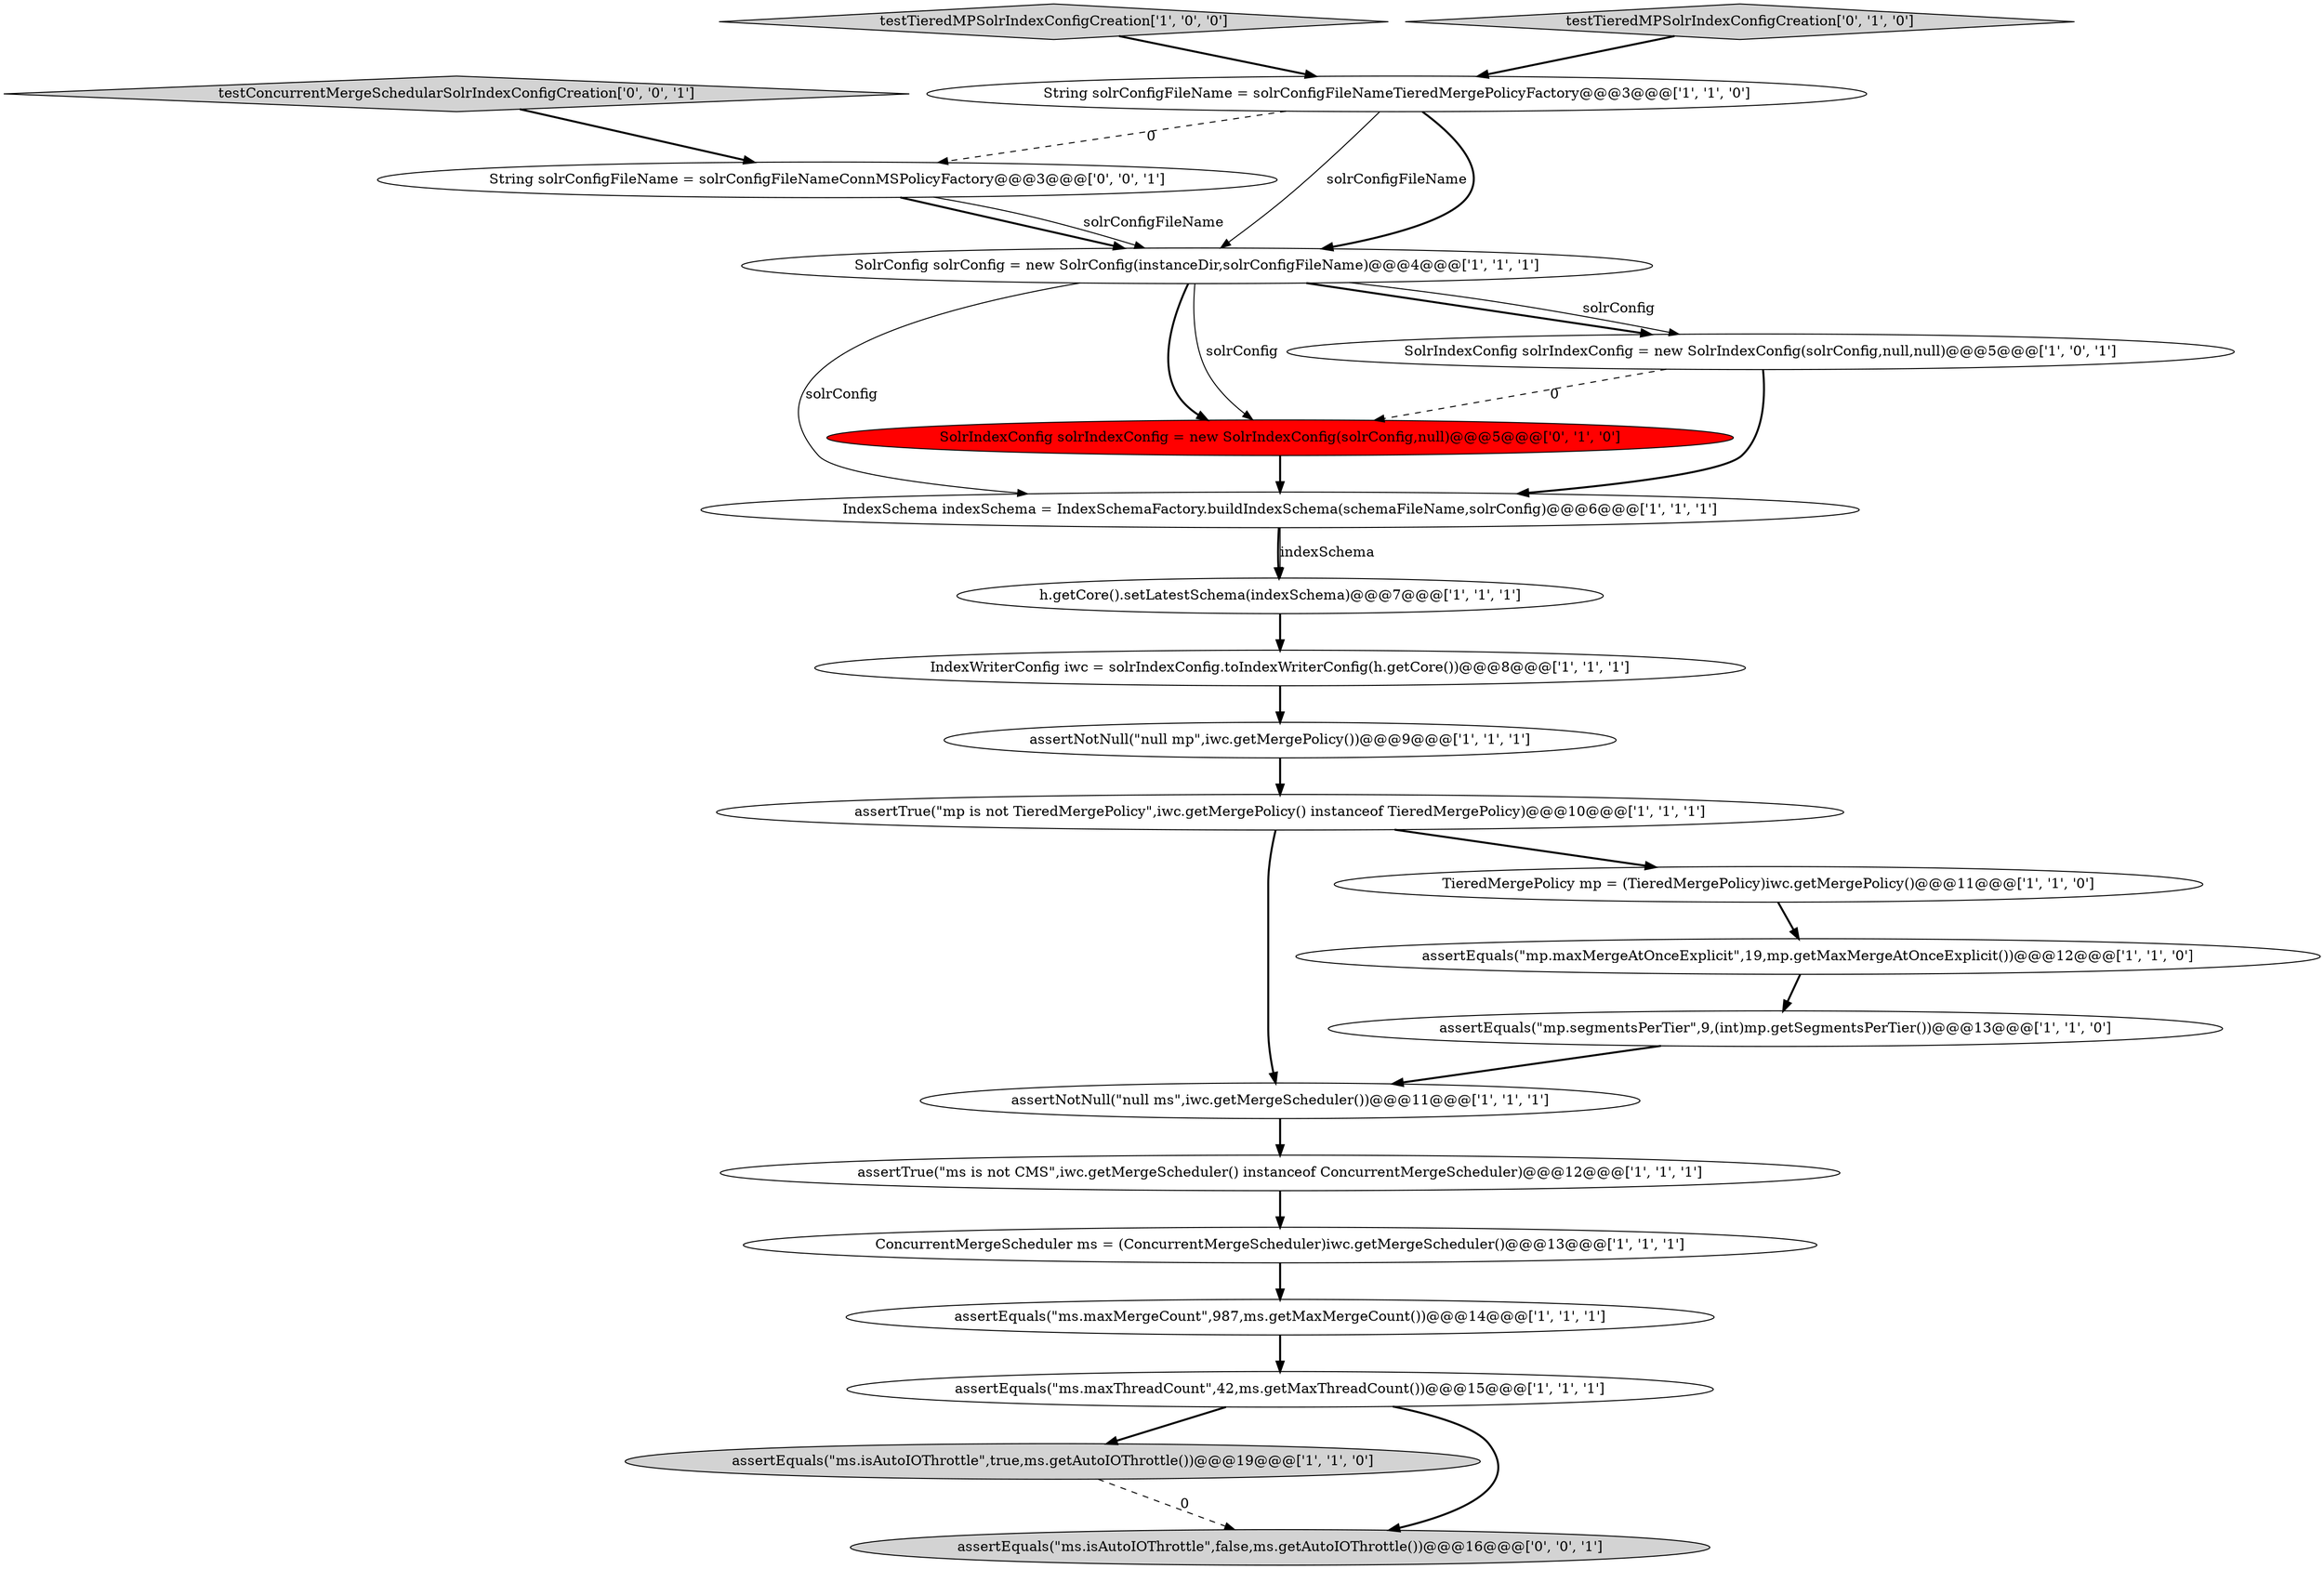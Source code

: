 digraph {
2 [style = filled, label = "assertNotNull(\"null ms\",iwc.getMergeScheduler())@@@11@@@['1', '1', '1']", fillcolor = white, shape = ellipse image = "AAA0AAABBB1BBB"];
11 [style = filled, label = "h.getCore().setLatestSchema(indexSchema)@@@7@@@['1', '1', '1']", fillcolor = white, shape = ellipse image = "AAA0AAABBB1BBB"];
9 [style = filled, label = "ConcurrentMergeScheduler ms = (ConcurrentMergeScheduler)iwc.getMergeScheduler()@@@13@@@['1', '1', '1']", fillcolor = white, shape = ellipse image = "AAA0AAABBB1BBB"];
22 [style = filled, label = "String solrConfigFileName = solrConfigFileNameConnMSPolicyFactory@@@3@@@['0', '0', '1']", fillcolor = white, shape = ellipse image = "AAA0AAABBB3BBB"];
16 [style = filled, label = "assertEquals(\"ms.maxThreadCount\",42,ms.getMaxThreadCount())@@@15@@@['1', '1', '1']", fillcolor = white, shape = ellipse image = "AAA0AAABBB1BBB"];
4 [style = filled, label = "testTieredMPSolrIndexConfigCreation['1', '0', '0']", fillcolor = lightgray, shape = diamond image = "AAA0AAABBB1BBB"];
7 [style = filled, label = "assertEquals(\"ms.maxMergeCount\",987,ms.getMaxMergeCount())@@@14@@@['1', '1', '1']", fillcolor = white, shape = ellipse image = "AAA0AAABBB1BBB"];
13 [style = filled, label = "IndexSchema indexSchema = IndexSchemaFactory.buildIndexSchema(schemaFileName,solrConfig)@@@6@@@['1', '1', '1']", fillcolor = white, shape = ellipse image = "AAA0AAABBB1BBB"];
12 [style = filled, label = "assertEquals(\"mp.segmentsPerTier\",9,(int)mp.getSegmentsPerTier())@@@13@@@['1', '1', '0']", fillcolor = white, shape = ellipse image = "AAA0AAABBB1BBB"];
19 [style = filled, label = "SolrIndexConfig solrIndexConfig = new SolrIndexConfig(solrConfig,null)@@@5@@@['0', '1', '0']", fillcolor = red, shape = ellipse image = "AAA1AAABBB2BBB"];
6 [style = filled, label = "IndexWriterConfig iwc = solrIndexConfig.toIndexWriterConfig(h.getCore())@@@8@@@['1', '1', '1']", fillcolor = white, shape = ellipse image = "AAA0AAABBB1BBB"];
15 [style = filled, label = "assertEquals(\"mp.maxMergeAtOnceExplicit\",19,mp.getMaxMergeAtOnceExplicit())@@@12@@@['1', '1', '0']", fillcolor = white, shape = ellipse image = "AAA0AAABBB1BBB"];
17 [style = filled, label = "assertEquals(\"ms.isAutoIOThrottle\",true,ms.getAutoIOThrottle())@@@19@@@['1', '1', '0']", fillcolor = lightgray, shape = ellipse image = "AAA0AAABBB1BBB"];
14 [style = filled, label = "assertTrue(\"mp is not TieredMergePolicy\",iwc.getMergePolicy() instanceof TieredMergePolicy)@@@10@@@['1', '1', '1']", fillcolor = white, shape = ellipse image = "AAA0AAABBB1BBB"];
1 [style = filled, label = "TieredMergePolicy mp = (TieredMergePolicy)iwc.getMergePolicy()@@@11@@@['1', '1', '0']", fillcolor = white, shape = ellipse image = "AAA0AAABBB1BBB"];
3 [style = filled, label = "assertTrue(\"ms is not CMS\",iwc.getMergeScheduler() instanceof ConcurrentMergeScheduler)@@@12@@@['1', '1', '1']", fillcolor = white, shape = ellipse image = "AAA0AAABBB1BBB"];
5 [style = filled, label = "SolrConfig solrConfig = new SolrConfig(instanceDir,solrConfigFileName)@@@4@@@['1', '1', '1']", fillcolor = white, shape = ellipse image = "AAA0AAABBB1BBB"];
10 [style = filled, label = "assertNotNull(\"null mp\",iwc.getMergePolicy())@@@9@@@['1', '1', '1']", fillcolor = white, shape = ellipse image = "AAA0AAABBB1BBB"];
21 [style = filled, label = "testConcurrentMergeSchedularSolrIndexConfigCreation['0', '0', '1']", fillcolor = lightgray, shape = diamond image = "AAA0AAABBB3BBB"];
0 [style = filled, label = "String solrConfigFileName = solrConfigFileNameTieredMergePolicyFactory@@@3@@@['1', '1', '0']", fillcolor = white, shape = ellipse image = "AAA0AAABBB1BBB"];
8 [style = filled, label = "SolrIndexConfig solrIndexConfig = new SolrIndexConfig(solrConfig,null,null)@@@5@@@['1', '0', '1']", fillcolor = white, shape = ellipse image = "AAA0AAABBB1BBB"];
18 [style = filled, label = "testTieredMPSolrIndexConfigCreation['0', '1', '0']", fillcolor = lightgray, shape = diamond image = "AAA0AAABBB2BBB"];
20 [style = filled, label = "assertEquals(\"ms.isAutoIOThrottle\",false,ms.getAutoIOThrottle())@@@16@@@['0', '0', '1']", fillcolor = lightgray, shape = ellipse image = "AAA0AAABBB3BBB"];
8->19 [style = dashed, label="0"];
5->8 [style = bold, label=""];
5->8 [style = solid, label="solrConfig"];
10->14 [style = bold, label=""];
1->15 [style = bold, label=""];
2->3 [style = bold, label=""];
11->6 [style = bold, label=""];
0->5 [style = solid, label="solrConfigFileName"];
16->17 [style = bold, label=""];
9->7 [style = bold, label=""];
13->11 [style = bold, label=""];
22->5 [style = bold, label=""];
0->22 [style = dashed, label="0"];
14->1 [style = bold, label=""];
22->5 [style = solid, label="solrConfigFileName"];
4->0 [style = bold, label=""];
3->9 [style = bold, label=""];
5->19 [style = bold, label=""];
12->2 [style = bold, label=""];
19->13 [style = bold, label=""];
17->20 [style = dashed, label="0"];
13->11 [style = solid, label="indexSchema"];
5->19 [style = solid, label="solrConfig"];
21->22 [style = bold, label=""];
6->10 [style = bold, label=""];
7->16 [style = bold, label=""];
5->13 [style = solid, label="solrConfig"];
15->12 [style = bold, label=""];
14->2 [style = bold, label=""];
16->20 [style = bold, label=""];
18->0 [style = bold, label=""];
8->13 [style = bold, label=""];
0->5 [style = bold, label=""];
}
